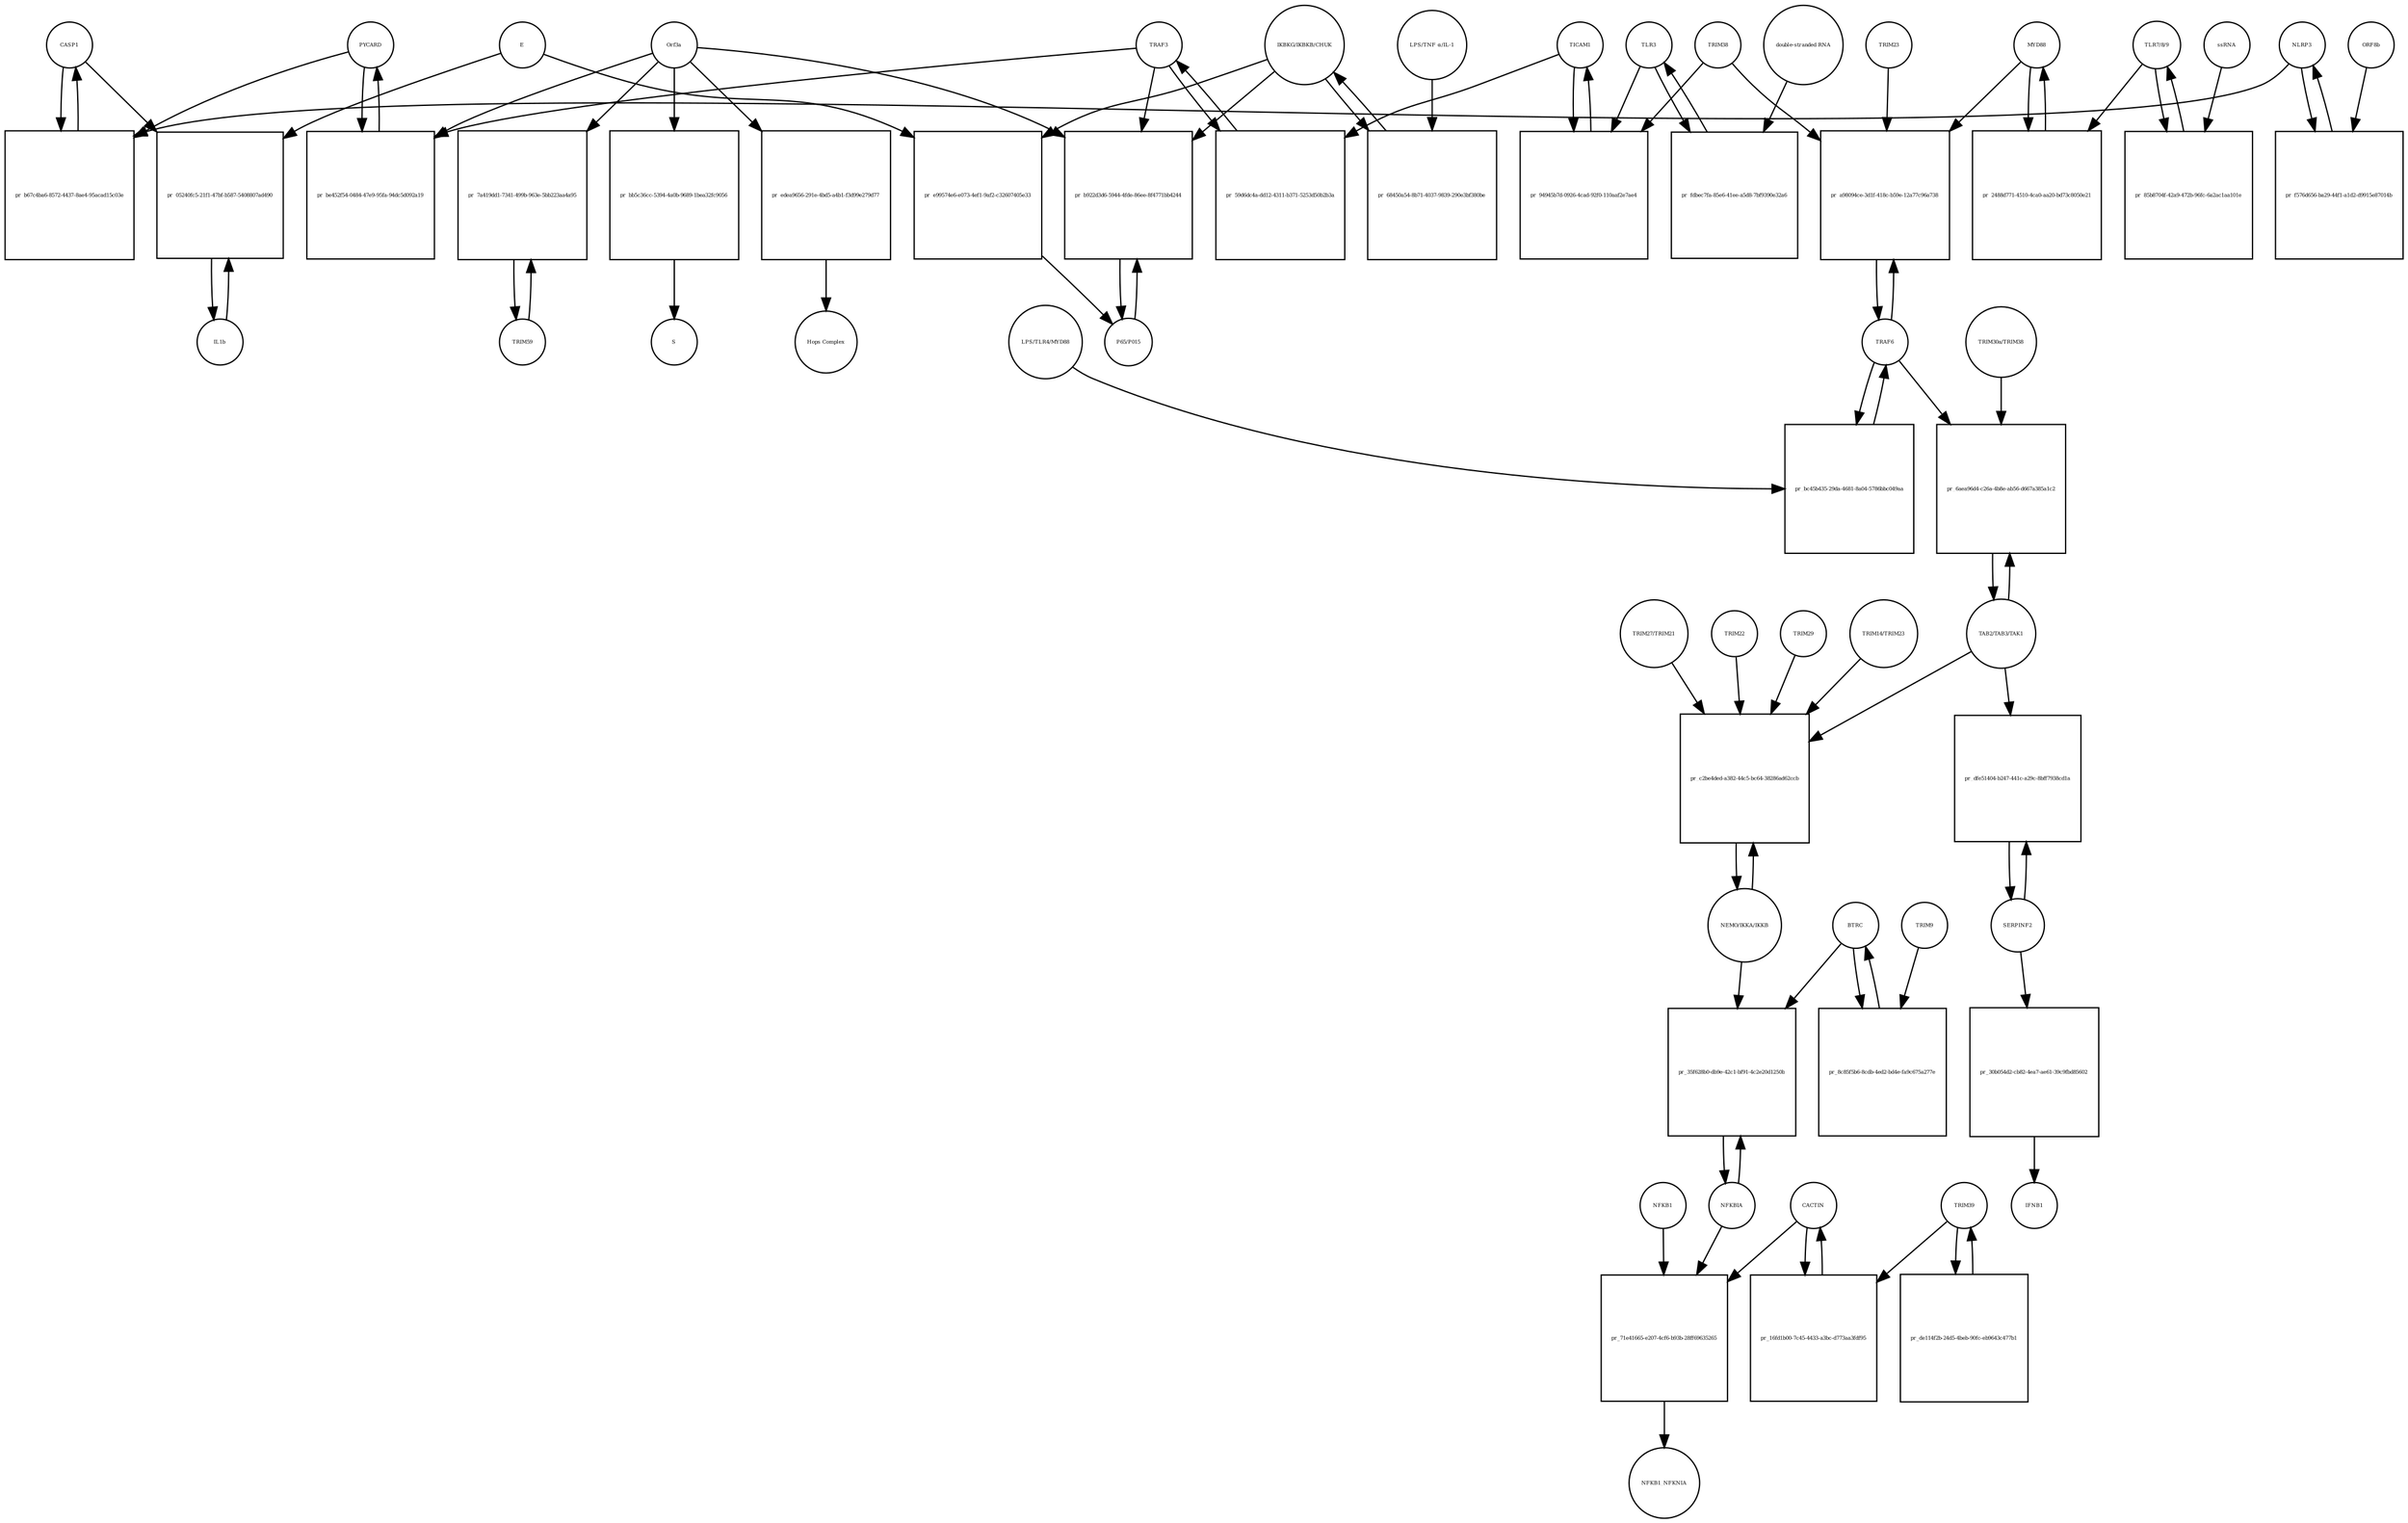 strict digraph  {
CASP1 [annotation=urn_miriam_hgnc_1499, bipartite=0, cls=macromolecule, fontsize=4, label=CASP1, shape=circle];
"pr_b67c4ba6-8572-4437-8ae4-95acad15c03e" [annotation="", bipartite=1, cls=process, fontsize=4, label="pr_b67c4ba6-8572-4437-8ae4-95acad15c03e", shape=square];
PYCARD [annotation="", bipartite=0, cls="macromolecule multimer", fontsize=4, label=PYCARD, shape=circle];
NLRP3 [annotation="", bipartite=0, cls="macromolecule multimer", fontsize=4, label=NLRP3, shape=circle];
TRAF6 [annotation=urn_miriam_hgnc_12036, bipartite=0, cls=macromolecule, fontsize=4, label=TRAF6, shape=circle];
"pr_bc45b435-29da-4681-8a04-5786bbc049aa" [annotation="", bipartite=1, cls=process, fontsize=4, label="pr_bc45b435-29da-4681-8a04-5786bbc049aa", shape=square];
"LPS/TLR4/MYD88" [annotation="urn_miriam_hgnc_6121|urn_miriam_hgnc_11850|urn_miriam_hgnc_7562", bipartite=0, cls=complex, fontsize=4, label="LPS/TLR4/MYD88", shape=circle];
NFKBIA [annotation=urn_miriam_hgnc_7797, bipartite=0, cls=macromolecule, fontsize=4, label=NFKBIA, shape=circle];
"pr_35f628b0-db9e-42c1-bf91-4c2e20d1250b" [annotation="", bipartite=1, cls=process, fontsize=4, label="pr_35f628b0-db9e-42c1-bf91-4c2e20d1250b", shape=square];
BTRC [annotation=urn_miriam_hgnc_1144, bipartite=0, cls=macromolecule, fontsize=4, label=BTRC, shape=circle];
"NEMO/IKKA/IKKB" [annotation="urn_miriam_hgnc_5961|urn_miriam_hgnc_5960|urn_miriam_hgnc_1974", bipartite=0, cls=complex, fontsize=4, label="NEMO/IKKA/IKKB", shape=circle];
IL1b [annotation=urn_miriam_hgnc_5992, bipartite=0, cls=macromolecule, fontsize=4, label=IL1b, shape=circle];
"pr_05240fc5-21f1-47bf-b587-5408807ad490" [annotation="", bipartite=1, cls=process, fontsize=4, label="pr_05240fc5-21f1-47bf-b587-5408807ad490", shape=square];
E [annotation=urn_miriam_ncbiprotein_1796318600, bipartite=0, cls=macromolecule, fontsize=4, label=E, shape=circle];
SERPINF2 [annotation=urn_miriam_hgnc_9075, bipartite=0, cls=macromolecule, fontsize=4, label=SERPINF2, shape=circle];
"pr_30b054d2-cb82-4ea7-ae61-39c9fbd85602" [annotation="", bipartite=1, cls=process, fontsize=4, label="pr_30b054d2-cb82-4ea7-ae61-39c9fbd85602", shape=square];
IFNB1 [annotation=urn_miriam_pubmed_5434, bipartite=0, cls=macromolecule, fontsize=4, label=IFNB1, shape=circle];
TLR3 [annotation=urn_miriam_hgnc_11849, bipartite=0, cls=macromolecule, fontsize=4, label=TLR3, shape=circle];
"pr_fdbec7fa-85e6-41ee-a5d8-7bf9390e32a6" [annotation="", bipartite=1, cls=process, fontsize=4, label="pr_fdbec7fa-85e6-41ee-a5d8-7bf9390e32a6", shape=square];
"double-stranded RNA" [annotation="", bipartite=0, cls="nucleic acid feature", fontsize=4, label="double-stranded RNA", shape=circle];
TICAM1 [annotation=urn_miriam_hgnc_18348, bipartite=0, cls=macromolecule, fontsize=4, label=TICAM1, shape=circle];
"pr_94945b7d-0926-4cad-92f0-110aaf2e7ae4" [annotation="", bipartite=1, cls=process, fontsize=4, label="pr_94945b7d-0926-4cad-92f0-110aaf2e7ae4", shape=square];
TRIM38 [annotation=urn_miriam_hgnc_10059, bipartite=0, cls=macromolecule, fontsize=4, label=TRIM38, shape=circle];
TRIM59 [annotation="urn_miriam_pubmed_22588174|urn_miriam_hgnc_30834", bipartite=0, cls=macromolecule, fontsize=4, label=TRIM59, shape=circle];
"pr_7a419dd1-7341-499b-963e-5bb223aa4a95" [annotation="", bipartite=1, cls=process, fontsize=4, label="pr_7a419dd1-7341-499b-963e-5bb223aa4a95", shape=square];
Orf3a [annotation=urn_miriam_uniprot_P0DTC3, bipartite=0, cls=macromolecule, fontsize=4, label=Orf3a, shape=circle];
"TLR7/8/9" [annotation="urn_miriam_hgnc_15633|urn_miriam_hgnc_15632|urn_miriam_hgnc_15631", bipartite=0, cls=complex, fontsize=4, label="TLR7/8/9", shape=circle];
"pr_85b8704f-42a9-472b-96fc-6a2ac1aa101e" [annotation="", bipartite=1, cls=process, fontsize=4, label="pr_85b8704f-42a9-472b-96fc-6a2ac1aa101e", shape=square];
ssRNA [annotation="", bipartite=0, cls="nucleic acid feature", fontsize=4, label=ssRNA, shape=circle];
MYD88 [annotation=urn_miriam_hgnc_7562, bipartite=0, cls=macromolecule, fontsize=4, label=MYD88, shape=circle];
"pr_2488d771-4510-4ca0-aa20-bd73c8050e21" [annotation="", bipartite=1, cls=process, fontsize=4, label="pr_2488d771-4510-4ca0-aa20-bd73c8050e21", shape=square];
"pr_a98094ce-3d1f-418c-b59e-12a77c96a738" [annotation="", bipartite=1, cls=process, fontsize=4, label="pr_a98094ce-3d1f-418c-b59e-12a77c96a738", shape=square];
TRIM23 [annotation=urn_miriam_hgnc_660, bipartite=0, cls=macromolecule, fontsize=4, label=TRIM23, shape=circle];
"TAB2/TAB3/TAK1" [annotation="urn_miriam_hgnc_17075|urn_miriam_hgnc_30681|urn_miriam_hgnc_6859", bipartite=0, cls=complex, fontsize=4, label="TAB2/TAB3/TAK1", shape=circle];
"pr_6aea96d4-c26a-4b8e-ab56-d667a385a1c2" [annotation="", bipartite=1, cls=process, fontsize=4, label="pr_6aea96d4-c26a-4b8e-ab56-d667a385a1c2", shape=square];
"TRIM30a/TRIM38" [annotation="urn_miriam_hgnc_10059|urn_miriam_uniprot_P15533", bipartite=0, cls=complex, fontsize=4, label="TRIM30a/TRIM38", shape=circle];
"pr_c2be4ded-a382-44c5-bc64-38286ad62ccb" [annotation="", bipartite=1, cls=process, fontsize=4, label="pr_c2be4ded-a382-44c5-bc64-38286ad62ccb", shape=square];
TRIM22 [annotation=urn_miriam_hgnc_16379, bipartite=0, cls=macromolecule, fontsize=4, label=TRIM22, shape=circle];
TRIM29 [annotation=urn_miriam_hgnc_17274, bipartite=0, cls=macromolecule, fontsize=4, label=TRIM29, shape=circle];
"TRIM14/TRIM23" [annotation="urn_miriam_hgnc_16283|urn_miriam_hgnc_660", bipartite=0, cls=complex, fontsize=4, label="TRIM14/TRIM23", shape=circle];
"TRIM27/TRIM21" [annotation="urn_miriam_hgnc_9975|urn_miriam_hgnc_11312", bipartite=0, cls=complex, fontsize=4, label="TRIM27/TRIM21", shape=circle];
"pr_dfe51404-b247-441c-a29c-8bff7938cd1a" [annotation="", bipartite=1, cls=process, fontsize=4, label="pr_dfe51404-b247-441c-a29c-8bff7938cd1a", shape=square];
TRAF3 [annotation=urn_miriam_hgnc_12033, bipartite=0, cls=macromolecule, fontsize=4, label=TRAF3, shape=circle];
"pr_59d6dc4a-dd12-4311-b371-5253d50b2b3a" [annotation="", bipartite=1, cls=process, fontsize=4, label="pr_59d6dc4a-dd12-4311-b371-5253d50b2b3a", shape=square];
NFKB1 [annotation=urn_miriam_hgnc_7794, bipartite=0, cls=macromolecule, fontsize=4, label=NFKB1, shape=circle];
"pr_71e41665-e207-4cf6-b93b-28ff69635265" [annotation="", bipartite=1, cls=process, fontsize=4, label="pr_71e41665-e207-4cf6-b93b-28ff69635265", shape=square];
NFKB1_NFKNIA [annotation="", bipartite=0, cls=complex, fontsize=4, label=NFKB1_NFKNIA, shape=circle];
CACTIN [annotation=urn_miriam_hgnc_29938, bipartite=0, cls=macromolecule, fontsize=4, label=CACTIN, shape=circle];
"IKBKG/IKBKB/CHUK" [annotation="urn_miriam_hgnc_5961|urn_miriam_hgnc_5960|urn_miriam_hgnc_1974", bipartite=0, cls=complex, fontsize=4, label="IKBKG/IKBKB/CHUK", shape=circle];
"pr_68450a54-8b71-4037-9839-290e3bf380be" [annotation="", bipartite=1, cls=process, fontsize=4, label="pr_68450a54-8b71-4037-9839-290e3bf380be", shape=square];
"LPS/TNF α/IL-1" [annotation="urn_miriam_hgnc_6121|urn_miriam_hgnc_11916|urn_miriam_hgnc_5991", bipartite=0, cls=complex, fontsize=4, label="LPS/TNF α/IL-1", shape=circle];
"pr_bb5c36cc-5394-4a0b-9689-1bea32fc9056" [annotation="", bipartite=1, cls=process, fontsize=4, label="pr_bb5c36cc-5394-4a0b-9689-1bea32fc9056", shape=square];
S [annotation=urn_miriam_uniprot_P0DTC2, bipartite=0, cls=macromolecule, fontsize=4, label=S, shape=circle];
"P65/P015" [annotation="urn_miriam_hgnc_9955|urn_miriam_hgnc_7794", bipartite=0, cls=complex, fontsize=4, label="P65/P015", shape=circle];
"pr_b922d3d6-5944-4fde-86ee-8f4771bb4244" [annotation="", bipartite=1, cls=process, fontsize=4, label="pr_b922d3d6-5944-4fde-86ee-8f4771bb4244", shape=square];
"pr_be452f54-0484-47e9-95fa-94dc5d092a19" [annotation="", bipartite=1, cls=process, fontsize=4, label="pr_be452f54-0484-47e9-95fa-94dc5d092a19", shape=square];
"pr_f576d656-ba29-44f1-a1d2-d9915e87014b" [annotation="", bipartite=1, cls=process, fontsize=4, label="pr_f576d656-ba29-44f1-a1d2-d9915e87014b", shape=square];
ORF8b [annotation=urn_miriam_ncbiprotein_BCD58760, bipartite=0, cls=macromolecule, fontsize=4, label=ORF8b, shape=circle];
"pr_8c85f5b6-8cdb-4ed2-bd4e-fa9c675a277e" [annotation="", bipartite=1, cls=process, fontsize=4, label="pr_8c85f5b6-8cdb-4ed2-bd4e-fa9c675a277e", shape=square];
TRIM9 [annotation=urn_miriam_hgnc_16288, bipartite=0, cls=macromolecule, fontsize=4, label=TRIM9, shape=circle];
"pr_e99574e6-e073-4ef1-9af2-c32607405e33" [annotation="", bipartite=1, cls=process, fontsize=4, label="pr_e99574e6-e073-4ef1-9af2-c32607405e33", shape=square];
"pr_16fd1b00-7c45-4433-a3bc-d773aa3fdf95" [annotation="", bipartite=1, cls=process, fontsize=4, label="pr_16fd1b00-7c45-4433-a3bc-d773aa3fdf95", shape=square];
TRIM39 [annotation=urn_miriam_hgnc_10065, bipartite=0, cls=macromolecule, fontsize=4, label=TRIM39, shape=circle];
"pr_de114f2b-24d5-4beb-90fc-eb9643c477b1" [annotation="", bipartite=1, cls=process, fontsize=4, label="pr_de114f2b-24d5-4beb-90fc-eb9643c477b1", shape=square];
"pr_edea9656-291e-4bd5-a4b1-f3d99e279d77" [annotation="", bipartite=1, cls=process, fontsize=4, label="pr_edea9656-291e-4bd5-a4b1-f3d99e279d77", shape=square];
"Hops Complex" [annotation="urn_miriam_uniprot_J9TC74|urn_miriam_hgnc_14583|urn_miriam_hgnc_20593|urn_miriam_hgnc_24048|urn_miriam_hgnc_5013|urn_miriam_hgnc_20266", bipartite=0, cls=complex, fontsize=4, label="Hops Complex", shape=circle];
CASP1 -> "pr_b67c4ba6-8572-4437-8ae4-95acad15c03e"  [annotation="", interaction_type=consumption];
CASP1 -> "pr_05240fc5-21f1-47bf-b587-5408807ad490"  [annotation=urn_miriam_pubmed_31034780, interaction_type=catalysis];
"pr_b67c4ba6-8572-4437-8ae4-95acad15c03e" -> CASP1  [annotation="", interaction_type=production];
PYCARD -> "pr_b67c4ba6-8572-4437-8ae4-95acad15c03e"  [annotation="", interaction_type=consumption];
PYCARD -> "pr_be452f54-0484-47e9-95fa-94dc5d092a19"  [annotation="", interaction_type=consumption];
NLRP3 -> "pr_b67c4ba6-8572-4437-8ae4-95acad15c03e"  [annotation="", interaction_type=consumption];
NLRP3 -> "pr_f576d656-ba29-44f1-a1d2-d9915e87014b"  [annotation="", interaction_type=consumption];
TRAF6 -> "pr_bc45b435-29da-4681-8a04-5786bbc049aa"  [annotation="", interaction_type=consumption];
TRAF6 -> "pr_a98094ce-3d1f-418c-b59e-12a77c96a738"  [annotation="", interaction_type=consumption];
TRAF6 -> "pr_6aea96d4-c26a-4b8e-ab56-d667a385a1c2"  [annotation="urn_miriam_pubmed_23758787|urn_miriam_pubmed_25172371|urn_miriam_pubmed_18345001", interaction_type="necessary stimulation"];
"pr_bc45b435-29da-4681-8a04-5786bbc049aa" -> TRAF6  [annotation="", interaction_type=production];
"LPS/TLR4/MYD88" -> "pr_bc45b435-29da-4681-8a04-5786bbc049aa"  [annotation=urn_miriam_pubmed_23758787, interaction_type=catalysis];
NFKBIA -> "pr_35f628b0-db9e-42c1-bf91-4c2e20d1250b"  [annotation="", interaction_type=consumption];
NFKBIA -> "pr_71e41665-e207-4cf6-b93b-28ff69635265"  [annotation="", interaction_type=consumption];
"pr_35f628b0-db9e-42c1-bf91-4c2e20d1250b" -> NFKBIA  [annotation="", interaction_type=production];
BTRC -> "pr_35f628b0-db9e-42c1-bf91-4c2e20d1250b"  [annotation=urn_miriam_pubmed_21135871, interaction_type=catalysis];
BTRC -> "pr_8c85f5b6-8cdb-4ed2-bd4e-fa9c675a277e"  [annotation="", interaction_type=consumption];
"NEMO/IKKA/IKKB" -> "pr_35f628b0-db9e-42c1-bf91-4c2e20d1250b"  [annotation=urn_miriam_pubmed_21135871, interaction_type=catalysis];
"NEMO/IKKA/IKKB" -> "pr_c2be4ded-a382-44c5-bc64-38286ad62ccb"  [annotation="", interaction_type=consumption];
IL1b -> "pr_05240fc5-21f1-47bf-b587-5408807ad490"  [annotation="", interaction_type=consumption];
"pr_05240fc5-21f1-47bf-b587-5408807ad490" -> IL1b  [annotation="", interaction_type=production];
E -> "pr_05240fc5-21f1-47bf-b587-5408807ad490"  [annotation=urn_miriam_pubmed_31034780, interaction_type=catalysis];
E -> "pr_e99574e6-e073-4ef1-9af2-c32607405e33"  [annotation="urn_miriam_pubmed_32172672|urn_miriam_taxonomy_2697049", interaction_type="necessary stimulation"];
SERPINF2 -> "pr_30b054d2-cb82-4ea7-ae61-39c9fbd85602"  [annotation="", interaction_type=consumption];
SERPINF2 -> "pr_dfe51404-b247-441c-a29c-8bff7938cd1a"  [annotation="", interaction_type=consumption];
"pr_30b054d2-cb82-4ea7-ae61-39c9fbd85602" -> IFNB1  [annotation="", interaction_type=production];
TLR3 -> "pr_fdbec7fa-85e6-41ee-a5d8-7bf9390e32a6"  [annotation="", interaction_type=consumption];
TLR3 -> "pr_94945b7d-0926-4cad-92f0-110aaf2e7ae4"  [annotation="urn_miriam_pubmed_23758787|urn_miriam_pubmed_22539786", interaction_type="necessary stimulation"];
"pr_fdbec7fa-85e6-41ee-a5d8-7bf9390e32a6" -> TLR3  [annotation="", interaction_type=production];
"double-stranded RNA" -> "pr_fdbec7fa-85e6-41ee-a5d8-7bf9390e32a6"  [annotation=urn_miriam_pubmed_23758787, interaction_type="necessary stimulation"];
TICAM1 -> "pr_94945b7d-0926-4cad-92f0-110aaf2e7ae4"  [annotation="", interaction_type=consumption];
TICAM1 -> "pr_59d6dc4a-dd12-4311-b371-5253d50b2b3a"  [annotation=urn_miriam_pubmed_28829373, interaction_type="necessary stimulation"];
"pr_94945b7d-0926-4cad-92f0-110aaf2e7ae4" -> TICAM1  [annotation="", interaction_type=production];
TRIM38 -> "pr_94945b7d-0926-4cad-92f0-110aaf2e7ae4"  [annotation="urn_miriam_pubmed_23758787|urn_miriam_pubmed_22539786", interaction_type=inhibition];
TRIM38 -> "pr_a98094ce-3d1f-418c-b59e-12a77c96a738"  [annotation="urn_miriam_pubmed_15361868|urn_miriam_pubmed_22539786|urn_miriam_pubmed_20724660", interaction_type=inhibition];
TRIM59 -> "pr_7a419dd1-7341-499b-963e-5bb223aa4a95"  [annotation="", interaction_type=consumption];
"pr_7a419dd1-7341-499b-963e-5bb223aa4a95" -> TRIM59  [annotation="", interaction_type=production];
Orf3a -> "pr_7a419dd1-7341-499b-963e-5bb223aa4a95"  [annotation=urn_miriam_pubmed_28829373, interaction_type="necessary stimulation"];
Orf3a -> "pr_bb5c36cc-5394-4a0b-9689-1bea32fc9056"  [annotation=urn_miriam_pubmed_32172672, interaction_type="necessary stimulation"];
Orf3a -> "pr_b922d3d6-5944-4fde-86ee-8f4771bb4244"  [annotation="urn_miriam_pubmed_31034780|urn_miriam_pubmed_32172672", interaction_type="necessary stimulation"];
Orf3a -> "pr_be452f54-0484-47e9-95fa-94dc5d092a19"  [annotation=urn_miriam_pubmed_32172672, interaction_type="necessary stimulation"];
Orf3a -> "pr_edea9656-291e-4bd5-a4b1-f3d99e279d77"  [annotation="urn_miriam_pubmed_15316659|urn_miriam_pubmed_17715238|urn_miriam_pubmed_25375324|urn_miriam_pubmed_19590927", interaction_type="necessary stimulation"];
"TLR7/8/9" -> "pr_85b8704f-42a9-472b-96fc-6a2ac1aa101e"  [annotation="", interaction_type=consumption];
"TLR7/8/9" -> "pr_2488d771-4510-4ca0-aa20-bd73c8050e21"  [annotation=urn_miriam_pubmed_15361868, interaction_type="necessary stimulation"];
"pr_85b8704f-42a9-472b-96fc-6a2ac1aa101e" -> "TLR7/8/9"  [annotation="", interaction_type=production];
ssRNA -> "pr_85b8704f-42a9-472b-96fc-6a2ac1aa101e"  [annotation=urn_miriam_pubmed_21782231, interaction_type="necessary stimulation"];
MYD88 -> "pr_2488d771-4510-4ca0-aa20-bd73c8050e21"  [annotation="", interaction_type=consumption];
MYD88 -> "pr_a98094ce-3d1f-418c-b59e-12a77c96a738"  [annotation="urn_miriam_pubmed_15361868|urn_miriam_pubmed_22539786|urn_miriam_pubmed_20724660", interaction_type="necessary stimulation"];
"pr_2488d771-4510-4ca0-aa20-bd73c8050e21" -> MYD88  [annotation="", interaction_type=production];
"pr_a98094ce-3d1f-418c-b59e-12a77c96a738" -> TRAF6  [annotation="", interaction_type=production];
TRIM23 -> "pr_a98094ce-3d1f-418c-b59e-12a77c96a738"  [annotation="urn_miriam_pubmed_15361868|urn_miriam_pubmed_22539786|urn_miriam_pubmed_20724660", interaction_type="necessary stimulation"];
"TAB2/TAB3/TAK1" -> "pr_6aea96d4-c26a-4b8e-ab56-d667a385a1c2"  [annotation="", interaction_type=consumption];
"TAB2/TAB3/TAK1" -> "pr_c2be4ded-a382-44c5-bc64-38286ad62ccb"  [annotation="urn_miriam_pubmed_23758787|urn_miriam_pubmed_23408607|urn_miriam_pubmed_26358190|urn_miriam_pubmed_27695001|urn_miriam_pubmed_24379373|urn_miriam_pubmed_20724660", interaction_type="necessary stimulation"];
"TAB2/TAB3/TAK1" -> "pr_dfe51404-b247-441c-a29c-8bff7938cd1a"  [annotation=urn_miriam_pubmed_17706453, interaction_type="necessary stimulation"];
"pr_6aea96d4-c26a-4b8e-ab56-d667a385a1c2" -> "TAB2/TAB3/TAK1"  [annotation="", interaction_type=production];
"TRIM30a/TRIM38" -> "pr_6aea96d4-c26a-4b8e-ab56-d667a385a1c2"  [annotation="urn_miriam_pubmed_23758787|urn_miriam_pubmed_25172371|urn_miriam_pubmed_18345001", interaction_type=inhibition];
"pr_c2be4ded-a382-44c5-bc64-38286ad62ccb" -> "NEMO/IKKA/IKKB"  [annotation="", interaction_type=production];
TRIM22 -> "pr_c2be4ded-a382-44c5-bc64-38286ad62ccb"  [annotation="urn_miriam_pubmed_23758787|urn_miriam_pubmed_23408607|urn_miriam_pubmed_26358190|urn_miriam_pubmed_27695001|urn_miriam_pubmed_24379373|urn_miriam_pubmed_20724660", interaction_type=inhibition];
TRIM29 -> "pr_c2be4ded-a382-44c5-bc64-38286ad62ccb"  [annotation="urn_miriam_pubmed_23758787|urn_miriam_pubmed_23408607|urn_miriam_pubmed_26358190|urn_miriam_pubmed_27695001|urn_miriam_pubmed_24379373|urn_miriam_pubmed_20724660", interaction_type=inhibition];
"TRIM14/TRIM23" -> "pr_c2be4ded-a382-44c5-bc64-38286ad62ccb"  [annotation="urn_miriam_pubmed_23758787|urn_miriam_pubmed_23408607|urn_miriam_pubmed_26358190|urn_miriam_pubmed_27695001|urn_miriam_pubmed_24379373|urn_miriam_pubmed_20724660", interaction_type="necessary stimulation"];
"TRIM27/TRIM21" -> "pr_c2be4ded-a382-44c5-bc64-38286ad62ccb"  [annotation="urn_miriam_pubmed_23758787|urn_miriam_pubmed_23408607|urn_miriam_pubmed_26358190|urn_miriam_pubmed_27695001|urn_miriam_pubmed_24379373|urn_miriam_pubmed_20724660", interaction_type=inhibition];
"pr_dfe51404-b247-441c-a29c-8bff7938cd1a" -> SERPINF2  [annotation="", interaction_type=production];
TRAF3 -> "pr_59d6dc4a-dd12-4311-b371-5253d50b2b3a"  [annotation="", interaction_type=consumption];
TRAF3 -> "pr_b922d3d6-5944-4fde-86ee-8f4771bb4244"  [annotation="urn_miriam_pubmed_31034780|urn_miriam_pubmed_32172672", interaction_type=catalysis];
TRAF3 -> "pr_be452f54-0484-47e9-95fa-94dc5d092a19"  [annotation=urn_miriam_pubmed_32172672, interaction_type=catalysis];
"pr_59d6dc4a-dd12-4311-b371-5253d50b2b3a" -> TRAF3  [annotation="", interaction_type=production];
NFKB1 -> "pr_71e41665-e207-4cf6-b93b-28ff69635265"  [annotation="", interaction_type=consumption];
"pr_71e41665-e207-4cf6-b93b-28ff69635265" -> NFKB1_NFKNIA  [annotation="", interaction_type=production];
CACTIN -> "pr_71e41665-e207-4cf6-b93b-28ff69635265"  [annotation=urn_miriam_pubmed_26999213, interaction_type=inhibition];
CACTIN -> "pr_16fd1b00-7c45-4433-a3bc-d773aa3fdf95"  [annotation="", interaction_type=consumption];
"IKBKG/IKBKB/CHUK" -> "pr_68450a54-8b71-4037-9839-290e3bf380be"  [annotation="", interaction_type=consumption];
"IKBKG/IKBKB/CHUK" -> "pr_b922d3d6-5944-4fde-86ee-8f4771bb4244"  [annotation="urn_miriam_pubmed_31034780|urn_miriam_pubmed_32172672", interaction_type=catalysis];
"IKBKG/IKBKB/CHUK" -> "pr_e99574e6-e073-4ef1-9af2-c32607405e33"  [annotation="", interaction_type=consumption];
"pr_68450a54-8b71-4037-9839-290e3bf380be" -> "IKBKG/IKBKB/CHUK"  [annotation="", interaction_type=production];
"LPS/TNF α/IL-1" -> "pr_68450a54-8b71-4037-9839-290e3bf380be"  [annotation="urn_miriam_pubmed_32172672|urn_miriam_taxonomy_2697049", interaction_type=catalysis];
"pr_bb5c36cc-5394-4a0b-9689-1bea32fc9056" -> S  [annotation="", interaction_type=production];
"P65/P015" -> "pr_b922d3d6-5944-4fde-86ee-8f4771bb4244"  [annotation="", interaction_type=consumption];
"pr_b922d3d6-5944-4fde-86ee-8f4771bb4244" -> "P65/P015"  [annotation="", interaction_type=production];
"pr_be452f54-0484-47e9-95fa-94dc5d092a19" -> PYCARD  [annotation="", interaction_type=production];
"pr_f576d656-ba29-44f1-a1d2-d9915e87014b" -> NLRP3  [annotation="", interaction_type=production];
ORF8b -> "pr_f576d656-ba29-44f1-a1d2-d9915e87014b"  [annotation=urn_miriam_pubmed_32172672, interaction_type="necessary stimulation"];
"pr_8c85f5b6-8cdb-4ed2-bd4e-fa9c675a277e" -> BTRC  [annotation="", interaction_type=production];
TRIM9 -> "pr_8c85f5b6-8cdb-4ed2-bd4e-fa9c675a277e"  [annotation=urn_miriam_pubmed_21135871, interaction_type=inhibition];
"pr_e99574e6-e073-4ef1-9af2-c32607405e33" -> "P65/P015"  [annotation="", interaction_type=production];
"pr_16fd1b00-7c45-4433-a3bc-d773aa3fdf95" -> CACTIN  [annotation="", interaction_type=production];
TRIM39 -> "pr_16fd1b00-7c45-4433-a3bc-d773aa3fdf95"  [annotation=urn_miriam_pubmed_26999213, interaction_type="necessary stimulation"];
TRIM39 -> "pr_de114f2b-24d5-4beb-90fc-eb9643c477b1"  [annotation="", interaction_type=consumption];
"pr_de114f2b-24d5-4beb-90fc-eb9643c477b1" -> TRIM39  [annotation="", interaction_type=production];
"pr_edea9656-291e-4bd5-a4b1-f3d99e279d77" -> "Hops Complex"  [annotation="", interaction_type=production];
}
